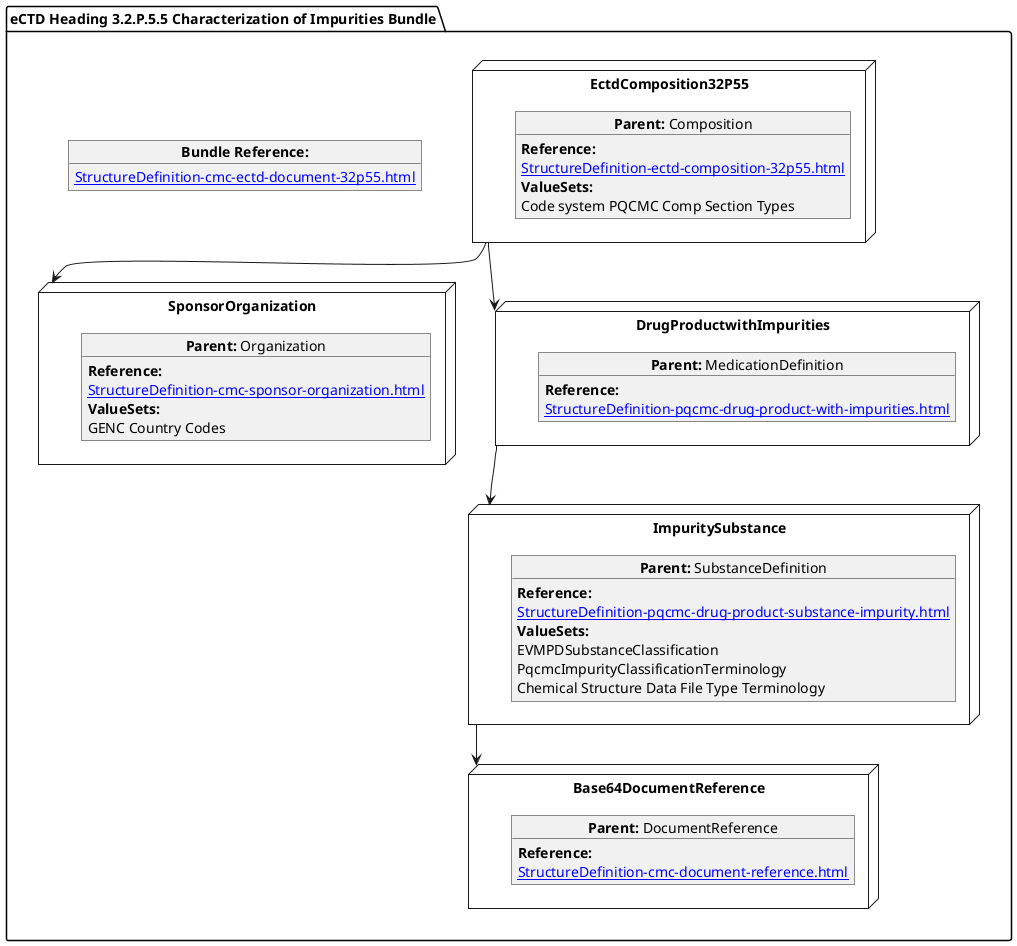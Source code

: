 @startuml CharacImprity
allowmixing
'Mixed model of use case and object

package "eCTD Heading 3.2.P.5.5 Characterization of Impurities Bundle" as NODES {
 
   object "**Bundle Reference:**" as objbun {
              [[StructureDefinition-cmc-ectd-document-32p55.html]]
    }  

node "EctdComposition32P55" as N1 { 
      object "**Parent:** Composition" as obj1 {
           **Reference:**
      [[StructureDefinition-ectd-composition-32p55.html]]   
      **ValueSets:**
  Code system PQCMC Comp Section Types
    }
}
node "Base64DocumentReference" as NB64 { 
      object "**Parent:** DocumentReference"  as obj64 {  
       **Reference:**
      [[StructureDefinition-cmc-document-reference.html]] 
    }   
}
 node "SponsorOrganization" as NSO { 
      object "**Parent:** Organization" as objAu {
         **Reference:**
      [[StructureDefinition-cmc-sponsor-organization.html]]
        **ValueSets:**
        GENC Country Codes
    }
} 

  node "DrugProductwithImpurities" as NN { 
      object "**Parent:** MedicationDefinition" as obj3 {  
         **Reference:**
      [[StructureDefinition-pqcmc-drug-product-with-impurities.html]]    
      }
  }

node "ImpuritySubstance" as N6 { 
      object "**Parent:** SubstanceDefinition" as obj2 {
           **Reference:**
      [[StructureDefinition-pqcmc-drug-product-substance-impurity.html]]   
      **ValueSets:**
      EVMPDSubstanceClassification
      PqcmcImpurityClassificationTerminology
      Chemical Structure Data File Type Terminology
    }    
}

N1 --> NSO  
NN --> N6
N1 --> NN
N6 --> NB64 

}
@enduml